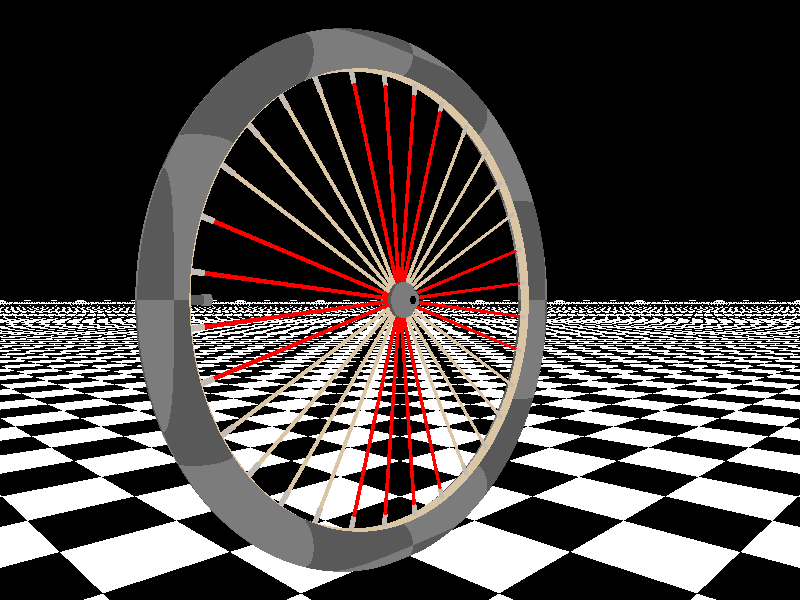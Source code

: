 #include "colors.inc"
#include "textures.inc"
                                                                    
light_source { 
  <0, 10, 0> 
  color White 
  spotlight 
}
                                                                    
camera { 
  location -<0, 0, 5> 
  look_at <0, 0, 0> 
  rotate <0, 45, 0> // Rotate the camera around the y axis on the clock pulse 
}

plane { 
  <0, 1, 0>, -0.1 
  pigment { checker White, Black } 
  translate -<0, 2, 0>  // Move the floor to be at the bottom of the wheel
}

#declare spoke_star = union {
  cylinder { -<2, 0, 0>, <2, 0, 0>, 0.015 pigment { Red } } // Horizontal   
  cylinder { -<0, 2, 0>, <0, 2, 0>, 0.015 pigment { Red } } // Vertical
  
  cylinder { <-1.4,  1.4, 0>, < 1.4, -1.4, 0>, 0.015 texture { New_Brass } } // Negative diagonal  
  cylinder { <-1.4, -1.4, 0>, < 1.4,  1.4, 0>, 0.015 texture { New_Brass } } // Positive diagonal  
}

#declare spoke_nipple_star = union {
  // Horizontal
  cylinder {  <2, 0, 0>,  <1.75, 0, 0>, 0.02 texture { Aluminum } } // Right
  cylinder { -<2, 0, 0>, -<1.75, 0, 0>, 0.02 texture { Aluminum } } // Left
  
  // Vertical
  cylinder {  <0, 2, 0>,  <0, 1.75, 0>, 0.02 texture { Aluminum } } // Top
  cylinder { -<0, 2, 0>, -<0, 1.75, 0>, 0.02 texture { Aluminum } } // Bottom
  
  // Negative diagonal                                                                                                
  cylinder {  <-1.4, 1.4, 0>,  <-1.23, 1.23, 0>, 0.02 texture { Aluminum } } // Top left
  cylinder { -<-1.4, 1.4, 0>, -<-1.23, 1.23, 0>, 0.02 texture { Aluminum } } // Bottom right                                                                                                  
  
  // Positive diagonal
  cylinder {  <1.4, 1.4, 0>,  <1.23, 1.23, 0>, 0.02 texture { Aluminum } } // Top right
  cylinder { -<1.4, 1.4, 0>, -<1.23, 1.23, 0>, 0.02 texture { Aluminum } } // Bottom left
  
}

// This allows me to copy the spokes and nipples together
#declare full_spoke_star = union {
  object { spoke_star        }
  object { spoke_nipple_star }
}

// This is a series of rotated full spoke stars which quadruples the number of spokes in the wheel 
#declare spokes = union {
  object { full_spoke_star                        } //  No   rotation
  object { full_spoke_star rotate  <0, 0, 22.25 > } //  1/8  rotation
  object { full_spoke_star rotate  <0, 0, 11.125> } //  1/16 rotation
  object { full_spoke_star rotate -<0, 0, 11.125> } // -1/16 rotation
  
  rotate -<0, 0, 5.5625> // Rotate the spokes so that they're in a nice looking position when they render
}                                          

// The hub is a cylinder with a truncated cone on either end  
#declare hub  = union { 
  cylinder { <0, 0, 0.05>, -<0, 0, 0.05>, 0.15 pigment { Gray10 } } // Middle
  
  cone {  <0, 0, 0.05>, 0.15,  <0, 0, 0.15>, 0.075 pigment { Gray20 } } // Back
  cone { -<0, 0, 0.05>, 0.15, -<0, 0, 0.15>, 0.075 pigment { Gray20 } } // Front
}
   
// The rim is just an open cylinder positioned on the inside of the tire
#declare rim  = cylinder { <0, 0, 0.05>, -<0, 0, 0.05> 1.85 open texture { New_Brass } }  

// The tire is just a plain ol' torus
#declare tire = torus { 2, 0.15 rotate <90, 0, 0> pigment { checker Gray10, Gray20 } }
             
// The valve is made of two stacked cylinders, the cap is slightly wider than the stem             
#declare valve = union {
  cylinder { -<2  , 0, 0>, -<1.75, 0, 0>, 0.03  pigment { Gray10 } } // Stem
  cylinder { -<1.7, 0, 0>, -<1.75, 0, 0>, 0.04  pigment { Gray20 } } // Cap
}

// This is the hole in the middle of the wheel
#declare hole = cylinder { <0, 0, 0.751>, -<0, 0, 0.751>, 0.035 }

// This is the whole wheel without the hole in the middle
#declare solid_wheel = union {
  object { hub    }
  object { rim    }
  object { spokes }
  object { tire   }
  object { valve  }
}

// Add the hole to the middle
#declare wheel = difference {
  object { solid_wheel }
  object { hole        }  
}
  
object { 
  wheel // Display the completed wheel
  rotate <0, 0, clock> // Rotate the wheel on the z axis at twice the clock pulse so it rotates fully twice
}